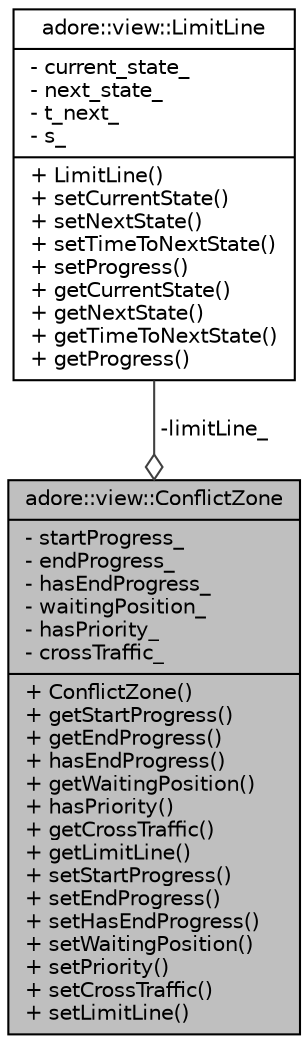 digraph "adore::view::ConflictZone"
{
 // LATEX_PDF_SIZE
  edge [fontname="Helvetica",fontsize="10",labelfontname="Helvetica",labelfontsize="10"];
  node [fontname="Helvetica",fontsize="10",shape=record];
  Node1 [label="{adore::view::ConflictZone\n|- startProgress_\l- endProgress_\l- hasEndProgress_\l- waitingPosition_\l- hasPriority_\l- crossTraffic_\l|+ ConflictZone()\l+ getStartProgress()\l+ getEndProgress()\l+ hasEndProgress()\l+ getWaitingPosition()\l+ hasPriority()\l+ getCrossTraffic()\l+ getLimitLine()\l+ setStartProgress()\l+ setEndProgress()\l+ setHasEndProgress()\l+ setWaitingPosition()\l+ setPriority()\l+ setCrossTraffic()\l+ setLimitLine()\l}",height=0.2,width=0.4,color="black", fillcolor="grey75", style="filled", fontcolor="black",tooltip=" "];
  Node2 -> Node1 [color="grey25",fontsize="10",style="solid",label=" -limitLine_" ,arrowhead="odiamond",fontname="Helvetica"];
  Node2 [label="{adore::view::LimitLine\n|- current_state_\l- next_state_\l- t_next_\l- s_\l|+ LimitLine()\l+ setCurrentState()\l+ setNextState()\l+ setTimeToNextState()\l+ setProgress()\l+ getCurrentState()\l+ getNextState()\l+ getTimeToNextState()\l+ getProgress()\l}",height=0.2,width=0.4,color="black", fillcolor="white", style="filled",URL="$structadore_1_1view_1_1LimitLine.html",tooltip=" "];
}
